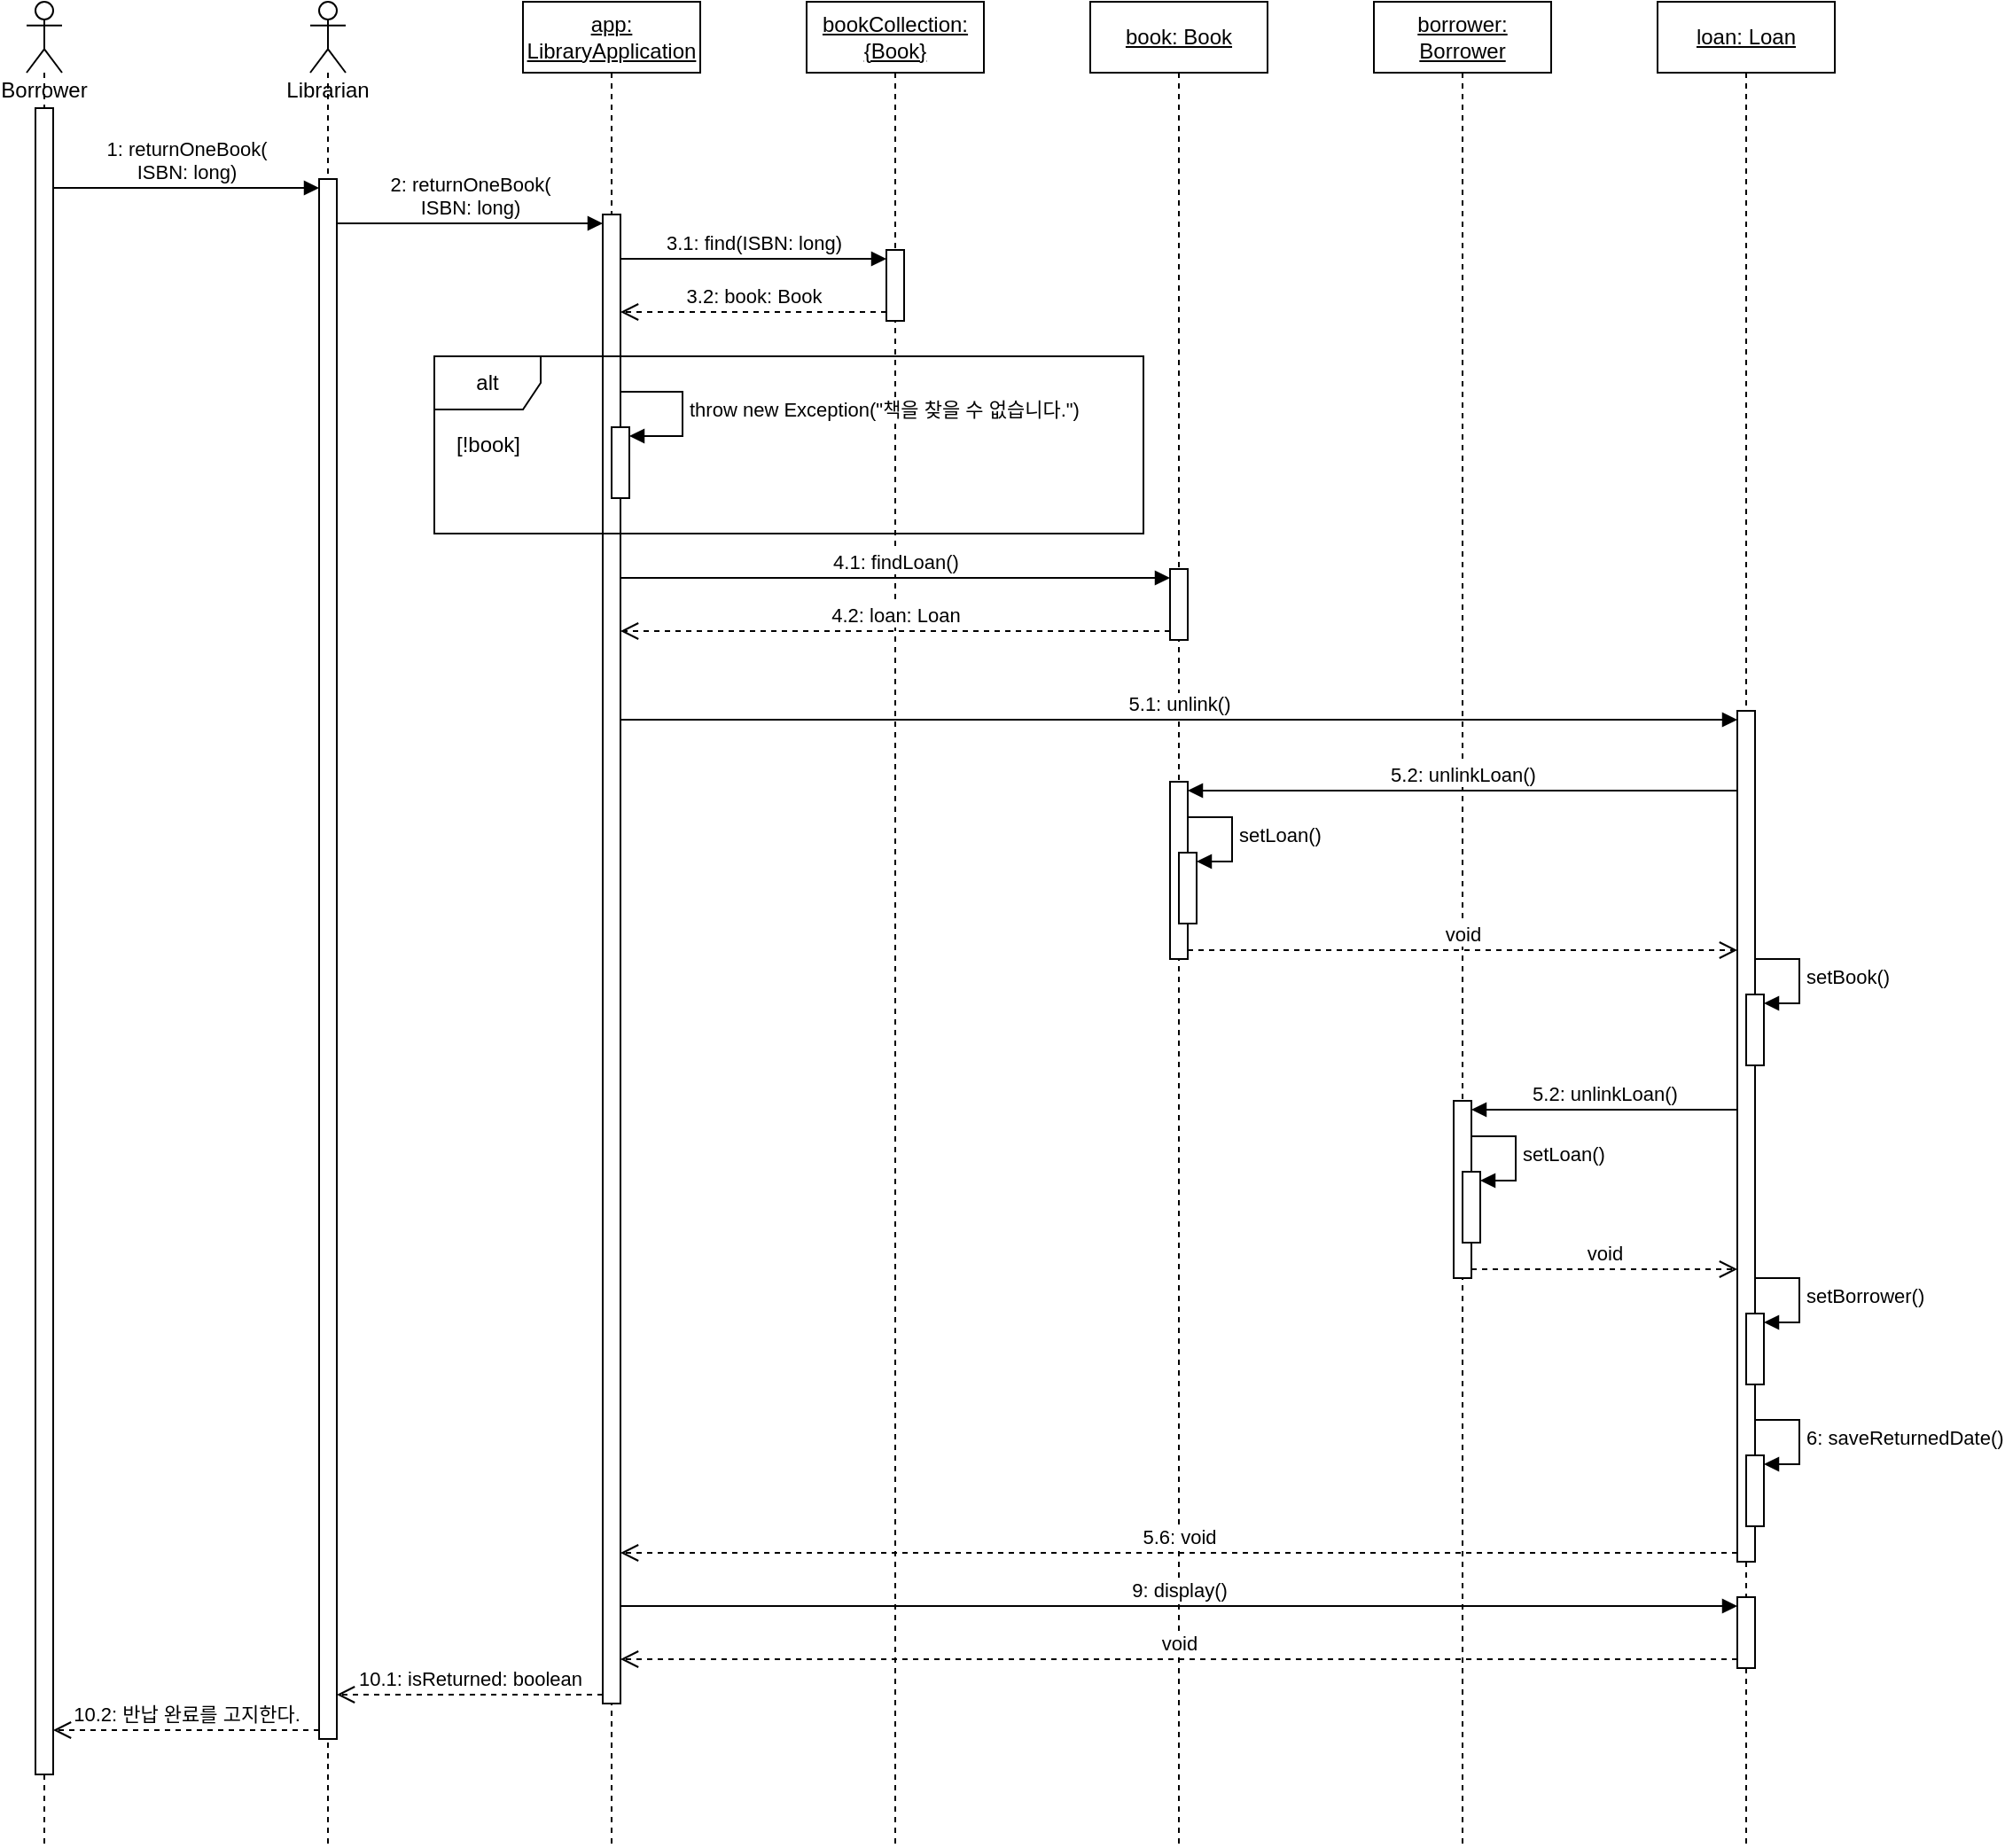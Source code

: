 <mxfile version="22.1.7" type="device">
  <diagram name="Page-1" id="b5b7bab2-c9e2-2cf4-8b2a-24fd1a2a6d21">
    <mxGraphModel dx="576" dy="772" grid="1" gridSize="10" guides="1" tooltips="1" connect="1" arrows="1" fold="1" page="1" pageScale="1" pageWidth="827" pageHeight="1169" background="none" math="0" shadow="0">
      <root>
        <mxCell id="0" />
        <mxCell id="1" parent="0" />
        <mxCell id="o0BFgWEYsugh6mhAWSTL-1" value="Borrower" style="shape=umlLifeline;perimeter=lifelinePerimeter;whiteSpace=wrap;html=1;container=1;dropTarget=0;collapsible=0;recursiveResize=0;outlineConnect=0;portConstraint=eastwest;newEdgeStyle={&quot;curved&quot;:0,&quot;rounded&quot;:0};participant=umlActor;spacingTop=36;verticalAlign=top;" parent="1" vertex="1">
          <mxGeometry x="30" y="40" width="20" height="1040" as="geometry" />
        </mxCell>
        <mxCell id="o0BFgWEYsugh6mhAWSTL-8" value="" style="html=1;points=[[0,0,0,0,5],[0,1,0,0,-5],[1,0,0,0,5],[1,1,0,0,-5]];perimeter=orthogonalPerimeter;outlineConnect=0;targetShapes=umlLifeline;portConstraint=eastwest;newEdgeStyle={&quot;curved&quot;:0,&quot;rounded&quot;:0};" parent="o0BFgWEYsugh6mhAWSTL-1" vertex="1">
          <mxGeometry x="5" y="60" width="10" height="940" as="geometry" />
        </mxCell>
        <mxCell id="o0BFgWEYsugh6mhAWSTL-2" value="Librarian" style="shape=umlLifeline;perimeter=lifelinePerimeter;whiteSpace=wrap;html=1;container=1;dropTarget=0;collapsible=0;recursiveResize=0;outlineConnect=0;portConstraint=eastwest;newEdgeStyle={&quot;curved&quot;:0,&quot;rounded&quot;:0};participant=umlActor;spacingTop=36;verticalAlign=top;" parent="1" vertex="1">
          <mxGeometry x="190" y="40" width="20" height="1040" as="geometry" />
        </mxCell>
        <mxCell id="o0BFgWEYsugh6mhAWSTL-9" value="" style="html=1;points=[[0,0,0,0,5],[0,1,0,0,-5],[1,0,0,0,5],[1,1,0,0,-5]];perimeter=orthogonalPerimeter;outlineConnect=0;targetShapes=umlLifeline;portConstraint=eastwest;newEdgeStyle={&quot;curved&quot;:0,&quot;rounded&quot;:0};" parent="o0BFgWEYsugh6mhAWSTL-2" vertex="1">
          <mxGeometry x="5" y="100" width="10" height="880" as="geometry" />
        </mxCell>
        <mxCell id="o0BFgWEYsugh6mhAWSTL-3" value="&lt;u&gt;app: LibraryApplication&lt;/u&gt;" style="shape=umlLifeline;perimeter=lifelinePerimeter;whiteSpace=wrap;html=1;container=1;dropTarget=0;collapsible=0;recursiveResize=0;outlineConnect=0;portConstraint=eastwest;newEdgeStyle={&quot;curved&quot;:0,&quot;rounded&quot;:0};" parent="1" vertex="1">
          <mxGeometry x="310" y="40" width="100" height="1040" as="geometry" />
        </mxCell>
        <mxCell id="o0BFgWEYsugh6mhAWSTL-12" value="" style="html=1;points=[[0,0,0,0,5],[0,1,0,0,-5],[1,0,0,0,5],[1,1,0,0,-5]];perimeter=orthogonalPerimeter;outlineConnect=0;targetShapes=umlLifeline;portConstraint=eastwest;newEdgeStyle={&quot;curved&quot;:0,&quot;rounded&quot;:0};" parent="o0BFgWEYsugh6mhAWSTL-3" vertex="1">
          <mxGeometry x="45" y="120" width="10" height="840" as="geometry" />
        </mxCell>
        <mxCell id="o0BFgWEYsugh6mhAWSTL-18" value="" style="html=1;points=[[0,0,0,0,5],[0,1,0,0,-5],[1,0,0,0,5],[1,1,0,0,-5]];perimeter=orthogonalPerimeter;outlineConnect=0;targetShapes=umlLifeline;portConstraint=eastwest;newEdgeStyle={&quot;curved&quot;:0,&quot;rounded&quot;:0};" parent="o0BFgWEYsugh6mhAWSTL-3" vertex="1">
          <mxGeometry x="50" y="240" width="10" height="40" as="geometry" />
        </mxCell>
        <mxCell id="o0BFgWEYsugh6mhAWSTL-4" value="&lt;u&gt;bookCollection: {Book}&lt;/u&gt;" style="shape=umlLifeline;perimeter=lifelinePerimeter;whiteSpace=wrap;html=1;container=1;dropTarget=0;collapsible=0;recursiveResize=0;outlineConnect=0;portConstraint=eastwest;newEdgeStyle={&quot;curved&quot;:0,&quot;rounded&quot;:0};" parent="1" vertex="1">
          <mxGeometry x="470" y="40" width="100" height="1040" as="geometry" />
        </mxCell>
        <mxCell id="o0BFgWEYsugh6mhAWSTL-15" value="" style="html=1;points=[[0,0,0,0,5],[0,1,0,0,-5],[1,0,0,0,5],[1,1,0,0,-5]];perimeter=orthogonalPerimeter;outlineConnect=0;targetShapes=umlLifeline;portConstraint=eastwest;newEdgeStyle={&quot;curved&quot;:0,&quot;rounded&quot;:0};" parent="o0BFgWEYsugh6mhAWSTL-4" vertex="1">
          <mxGeometry x="45" y="140" width="10" height="40" as="geometry" />
        </mxCell>
        <mxCell id="o0BFgWEYsugh6mhAWSTL-5" value="&lt;u&gt;book: Book&lt;/u&gt;" style="shape=umlLifeline;perimeter=lifelinePerimeter;whiteSpace=wrap;html=1;container=1;dropTarget=0;collapsible=0;recursiveResize=0;outlineConnect=0;portConstraint=eastwest;newEdgeStyle={&quot;curved&quot;:0,&quot;rounded&quot;:0};" parent="1" vertex="1">
          <mxGeometry x="630" y="40" width="100" height="1040" as="geometry" />
        </mxCell>
        <mxCell id="o0BFgWEYsugh6mhAWSTL-61" value="" style="html=1;points=[[0,0,0,0,5],[0,1,0,0,-5],[1,0,0,0,5],[1,1,0,0,-5]];perimeter=orthogonalPerimeter;outlineConnect=0;targetShapes=umlLifeline;portConstraint=eastwest;newEdgeStyle={&quot;curved&quot;:0,&quot;rounded&quot;:0};" parent="o0BFgWEYsugh6mhAWSTL-5" vertex="1">
          <mxGeometry x="45" y="440" width="10" height="100" as="geometry" />
        </mxCell>
        <mxCell id="o0BFgWEYsugh6mhAWSTL-67" value="" style="html=1;points=[[0,0,0,0,5],[0,1,0,0,-5],[1,0,0,0,5],[1,1,0,0,-5]];perimeter=orthogonalPerimeter;outlineConnect=0;targetShapes=umlLifeline;portConstraint=eastwest;newEdgeStyle={&quot;curved&quot;:0,&quot;rounded&quot;:0};" parent="o0BFgWEYsugh6mhAWSTL-5" vertex="1">
          <mxGeometry x="50" y="480" width="10" height="40" as="geometry" />
        </mxCell>
        <mxCell id="o0BFgWEYsugh6mhAWSTL-68" value="setLoan()" style="html=1;align=left;spacingLeft=2;endArrow=block;rounded=0;edgeStyle=orthogonalEdgeStyle;curved=0;rounded=0;entryX=1;entryY=0;entryDx=0;entryDy=5;entryPerimeter=0;" parent="o0BFgWEYsugh6mhAWSTL-5" target="o0BFgWEYsugh6mhAWSTL-67" edge="1">
          <mxGeometry relative="1" as="geometry">
            <mxPoint x="55" y="460" as="sourcePoint" />
            <Array as="points">
              <mxPoint x="80" y="460" />
              <mxPoint x="80" y="485" />
            </Array>
          </mxGeometry>
        </mxCell>
        <mxCell id="o0BFgWEYsugh6mhAWSTL-24" value="" style="html=1;points=[[0,0,0,0,5],[0,1,0,0,-5],[1,0,0,0,5],[1,1,0,0,-5]];perimeter=orthogonalPerimeter;outlineConnect=0;targetShapes=umlLifeline;portConstraint=eastwest;newEdgeStyle={&quot;curved&quot;:0,&quot;rounded&quot;:0};" parent="o0BFgWEYsugh6mhAWSTL-5" vertex="1">
          <mxGeometry x="45" y="320" width="10" height="40" as="geometry" />
        </mxCell>
        <mxCell id="o0BFgWEYsugh6mhAWSTL-7" value="&lt;u&gt;borrower: Borrower&lt;/u&gt;" style="shape=umlLifeline;perimeter=lifelinePerimeter;whiteSpace=wrap;html=1;container=1;dropTarget=0;collapsible=0;recursiveResize=0;outlineConnect=0;portConstraint=eastwest;newEdgeStyle={&quot;curved&quot;:0,&quot;rounded&quot;:0};" parent="1" vertex="1">
          <mxGeometry x="790" y="40" width="100" height="1040" as="geometry" />
        </mxCell>
        <mxCell id="e4o98A0G9NPETRD6Tm1B-11" value="" style="html=1;points=[[0,0,0,0,5],[0,1,0,0,-5],[1,0,0,0,5],[1,1,0,0,-5]];perimeter=orthogonalPerimeter;outlineConnect=0;targetShapes=umlLifeline;portConstraint=eastwest;newEdgeStyle={&quot;curved&quot;:0,&quot;rounded&quot;:0};" vertex="1" parent="o0BFgWEYsugh6mhAWSTL-7">
          <mxGeometry x="45" y="620" width="10" height="100" as="geometry" />
        </mxCell>
        <mxCell id="e4o98A0G9NPETRD6Tm1B-12" value="" style="html=1;points=[[0,0,0,0,5],[0,1,0,0,-5],[1,0,0,0,5],[1,1,0,0,-5]];perimeter=orthogonalPerimeter;outlineConnect=0;targetShapes=umlLifeline;portConstraint=eastwest;newEdgeStyle={&quot;curved&quot;:0,&quot;rounded&quot;:0};" vertex="1" parent="o0BFgWEYsugh6mhAWSTL-7">
          <mxGeometry x="50" y="660" width="10" height="40" as="geometry" />
        </mxCell>
        <mxCell id="e4o98A0G9NPETRD6Tm1B-13" value="setLoan()" style="html=1;align=left;spacingLeft=2;endArrow=block;rounded=0;edgeStyle=orthogonalEdgeStyle;curved=0;rounded=0;entryX=1;entryY=0;entryDx=0;entryDy=5;entryPerimeter=0;" edge="1" parent="o0BFgWEYsugh6mhAWSTL-7" target="e4o98A0G9NPETRD6Tm1B-12">
          <mxGeometry relative="1" as="geometry">
            <mxPoint x="55" y="640" as="sourcePoint" />
            <Array as="points">
              <mxPoint x="80" y="640" />
              <mxPoint x="80" y="665" />
            </Array>
          </mxGeometry>
        </mxCell>
        <mxCell id="o0BFgWEYsugh6mhAWSTL-11" value="&lt;div&gt;10.2: 반납 완료를 고지한다.&lt;/div&gt;" style="html=1;verticalAlign=bottom;endArrow=open;dashed=1;endSize=8;curved=0;rounded=0;exitX=0;exitY=1;exitDx=0;exitDy=-5;" parent="1" source="o0BFgWEYsugh6mhAWSTL-9" target="o0BFgWEYsugh6mhAWSTL-8" edge="1">
          <mxGeometry relative="1" as="geometry">
            <mxPoint x="125" y="195" as="targetPoint" />
          </mxGeometry>
        </mxCell>
        <mxCell id="o0BFgWEYsugh6mhAWSTL-10" value="&lt;div&gt;1: returnOneBook(&lt;/div&gt;&lt;div&gt;ISBN: long)&lt;/div&gt;" style="html=1;verticalAlign=bottom;endArrow=block;curved=0;rounded=0;entryX=0;entryY=0;entryDx=0;entryDy=5;" parent="1" source="o0BFgWEYsugh6mhAWSTL-8" target="o0BFgWEYsugh6mhAWSTL-9" edge="1">
          <mxGeometry relative="1" as="geometry">
            <mxPoint x="125" y="125" as="sourcePoint" />
            <mxPoint as="offset" />
          </mxGeometry>
        </mxCell>
        <mxCell id="o0BFgWEYsugh6mhAWSTL-13" value="&lt;div&gt;2: returnOneBook(&lt;/div&gt;&lt;div&gt;ISBN: long)&lt;/div&gt;" style="html=1;verticalAlign=bottom;endArrow=block;curved=0;rounded=0;entryX=0;entryY=0;entryDx=0;entryDy=5;" parent="1" source="o0BFgWEYsugh6mhAWSTL-9" target="o0BFgWEYsugh6mhAWSTL-12" edge="1">
          <mxGeometry relative="1" as="geometry">
            <mxPoint x="285" y="155" as="sourcePoint" />
          </mxGeometry>
        </mxCell>
        <mxCell id="o0BFgWEYsugh6mhAWSTL-14" value="10.1: isReturned: boolean" style="html=1;verticalAlign=bottom;endArrow=open;dashed=1;endSize=8;curved=0;rounded=0;exitX=0;exitY=1;exitDx=0;exitDy=-5;" parent="1" source="o0BFgWEYsugh6mhAWSTL-12" target="o0BFgWEYsugh6mhAWSTL-9" edge="1">
          <mxGeometry x="0.007" relative="1" as="geometry">
            <mxPoint x="285" y="225" as="targetPoint" />
            <mxPoint as="offset" />
          </mxGeometry>
        </mxCell>
        <mxCell id="o0BFgWEYsugh6mhAWSTL-16" value="3.1: find(ISBN: long)" style="html=1;verticalAlign=bottom;endArrow=block;curved=0;rounded=0;entryX=0;entryY=0;entryDx=0;entryDy=5;" parent="1" source="o0BFgWEYsugh6mhAWSTL-12" target="o0BFgWEYsugh6mhAWSTL-15" edge="1">
          <mxGeometry relative="1" as="geometry">
            <mxPoint x="446" y="185" as="sourcePoint" />
          </mxGeometry>
        </mxCell>
        <mxCell id="o0BFgWEYsugh6mhAWSTL-17" value="3.2: book: Book" style="html=1;verticalAlign=bottom;endArrow=open;dashed=1;endSize=8;curved=0;rounded=0;exitX=0;exitY=1;exitDx=0;exitDy=-5;" parent="1" source="o0BFgWEYsugh6mhAWSTL-15" target="o0BFgWEYsugh6mhAWSTL-12" edge="1">
          <mxGeometry relative="1" as="geometry">
            <mxPoint x="446" y="255" as="targetPoint" />
          </mxGeometry>
        </mxCell>
        <mxCell id="o0BFgWEYsugh6mhAWSTL-19" value="throw new Exception(&quot;책을 찾을 수 없습니다.&quot;)" style="html=1;align=left;spacingLeft=2;endArrow=block;rounded=0;edgeStyle=orthogonalEdgeStyle;curved=0;rounded=0;entryX=1;entryY=0;entryDx=0;entryDy=5;entryPerimeter=0;" parent="1" target="o0BFgWEYsugh6mhAWSTL-18" edge="1">
          <mxGeometry x="0.005" relative="1" as="geometry">
            <mxPoint x="365" y="260" as="sourcePoint" />
            <Array as="points">
              <mxPoint x="400" y="260" />
              <mxPoint x="400" y="285" />
            </Array>
            <mxPoint as="offset" />
          </mxGeometry>
        </mxCell>
        <mxCell id="o0BFgWEYsugh6mhAWSTL-20" value="" style="group;dropTarget=0;" parent="1" vertex="1" connectable="0">
          <mxGeometry x="260" y="240" width="400" height="100" as="geometry" />
        </mxCell>
        <mxCell id="o0BFgWEYsugh6mhAWSTL-21" value="alt" style="shape=umlFrame;whiteSpace=wrap;html=1;pointerEvents=0;" parent="o0BFgWEYsugh6mhAWSTL-20" vertex="1">
          <mxGeometry width="400" height="100" as="geometry" />
        </mxCell>
        <mxCell id="o0BFgWEYsugh6mhAWSTL-22" value="[!book]" style="text;html=1;align=center;verticalAlign=middle;resizable=0;points=[];autosize=1;strokeColor=none;fillColor=none;" parent="o0BFgWEYsugh6mhAWSTL-20" vertex="1">
          <mxGeometry y="34.999" width="60" height="30" as="geometry" />
        </mxCell>
        <mxCell id="o0BFgWEYsugh6mhAWSTL-25" value="4.1: findLoan()" style="html=1;verticalAlign=bottom;endArrow=block;curved=0;rounded=0;entryX=0;entryY=0;entryDx=0;entryDy=5;" parent="1" source="o0BFgWEYsugh6mhAWSTL-12" target="o0BFgWEYsugh6mhAWSTL-24" edge="1">
          <mxGeometry relative="1" as="geometry">
            <mxPoint x="765" y="375" as="sourcePoint" />
            <mxPoint as="offset" />
          </mxGeometry>
        </mxCell>
        <mxCell id="o0BFgWEYsugh6mhAWSTL-26" value="4.2: loan: Loan" style="html=1;verticalAlign=bottom;endArrow=open;dashed=1;endSize=8;curved=0;rounded=0;exitX=0;exitY=1;exitDx=0;exitDy=-5;" parent="1" source="o0BFgWEYsugh6mhAWSTL-24" target="o0BFgWEYsugh6mhAWSTL-12" edge="1">
          <mxGeometry relative="1" as="geometry">
            <mxPoint x="765" y="445" as="targetPoint" />
            <mxPoint as="offset" />
          </mxGeometry>
        </mxCell>
        <mxCell id="o0BFgWEYsugh6mhAWSTL-52" value="5.1: unlink()" style="html=1;verticalAlign=bottom;endArrow=block;curved=0;rounded=0;entryX=0;entryY=0;entryDx=0;entryDy=5;" parent="1" source="o0BFgWEYsugh6mhAWSTL-12" target="o0BFgWEYsugh6mhAWSTL-51" edge="1">
          <mxGeometry x="0.0" relative="1" as="geometry">
            <mxPoint x="925" y="865" as="sourcePoint" />
            <mxPoint as="offset" />
          </mxGeometry>
        </mxCell>
        <mxCell id="o0BFgWEYsugh6mhAWSTL-53" value="5.6: void" style="html=1;verticalAlign=bottom;endArrow=open;dashed=1;endSize=8;curved=0;rounded=0;exitX=0;exitY=1;exitDx=0;exitDy=-5;" parent="1" source="o0BFgWEYsugh6mhAWSTL-51" target="o0BFgWEYsugh6mhAWSTL-12" edge="1">
          <mxGeometry relative="1" as="geometry">
            <mxPoint x="925" y="935" as="targetPoint" />
          </mxGeometry>
        </mxCell>
        <mxCell id="o0BFgWEYsugh6mhAWSTL-60" value="&lt;u&gt;loan: Loan&lt;/u&gt;" style="shape=umlLifeline;perimeter=lifelinePerimeter;whiteSpace=wrap;html=1;container=1;dropTarget=0;collapsible=0;recursiveResize=0;outlineConnect=0;portConstraint=eastwest;newEdgeStyle={&quot;curved&quot;:0,&quot;rounded&quot;:0};" parent="1" vertex="1">
          <mxGeometry x="950" y="40" width="100" height="1040" as="geometry" />
        </mxCell>
        <mxCell id="o0BFgWEYsugh6mhAWSTL-93" value="" style="html=1;points=[[0,0,0,0,5],[0,1,0,0,-5],[1,0,0,0,5],[1,1,0,0,-5]];perimeter=orthogonalPerimeter;outlineConnect=0;targetShapes=umlLifeline;portConstraint=eastwest;newEdgeStyle={&quot;curved&quot;:0,&quot;rounded&quot;:0};" parent="o0BFgWEYsugh6mhAWSTL-60" vertex="1">
          <mxGeometry x="45" y="900" width="10" height="40" as="geometry" />
        </mxCell>
        <mxCell id="o0BFgWEYsugh6mhAWSTL-51" value="" style="html=1;points=[[0,0,0,0,5],[0,1,0,0,-5],[1,0,0,0,5],[1,1,0,0,-5]];perimeter=orthogonalPerimeter;outlineConnect=0;targetShapes=umlLifeline;portConstraint=eastwest;newEdgeStyle={&quot;curved&quot;:0,&quot;rounded&quot;:0};" parent="o0BFgWEYsugh6mhAWSTL-60" vertex="1">
          <mxGeometry x="45" y="400" width="10" height="480" as="geometry" />
        </mxCell>
        <mxCell id="e4o98A0G9NPETRD6Tm1B-2" value="" style="html=1;points=[[0,0,0,0,5],[0,1,0,0,-5],[1,0,0,0,5],[1,1,0,0,-5]];perimeter=orthogonalPerimeter;outlineConnect=0;targetShapes=umlLifeline;portConstraint=eastwest;newEdgeStyle={&quot;curved&quot;:0,&quot;rounded&quot;:0};" vertex="1" parent="o0BFgWEYsugh6mhAWSTL-60">
          <mxGeometry x="50" y="560" width="10" height="40" as="geometry" />
        </mxCell>
        <mxCell id="e4o98A0G9NPETRD6Tm1B-3" value="setBook()" style="html=1;align=left;spacingLeft=2;endArrow=block;rounded=0;edgeStyle=orthogonalEdgeStyle;curved=0;rounded=0;entryX=1;entryY=0;entryDx=0;entryDy=5;entryPerimeter=0;" edge="1" target="e4o98A0G9NPETRD6Tm1B-2" parent="o0BFgWEYsugh6mhAWSTL-60">
          <mxGeometry x="-0.007" relative="1" as="geometry">
            <mxPoint x="55" y="540" as="sourcePoint" />
            <Array as="points">
              <mxPoint x="80" y="540" />
              <mxPoint x="80" y="565" />
            </Array>
            <mxPoint as="offset" />
          </mxGeometry>
        </mxCell>
        <mxCell id="e4o98A0G9NPETRD6Tm1B-14" value="" style="html=1;points=[[0,0,0,0,5],[0,1,0,0,-5],[1,0,0,0,5],[1,1,0,0,-5]];perimeter=orthogonalPerimeter;outlineConnect=0;targetShapes=umlLifeline;portConstraint=eastwest;newEdgeStyle={&quot;curved&quot;:0,&quot;rounded&quot;:0};" vertex="1" parent="o0BFgWEYsugh6mhAWSTL-60">
          <mxGeometry x="50" y="740" width="10" height="40" as="geometry" />
        </mxCell>
        <mxCell id="e4o98A0G9NPETRD6Tm1B-15" value="setBorrower()" style="html=1;align=left;spacingLeft=2;endArrow=block;rounded=0;edgeStyle=orthogonalEdgeStyle;curved=0;rounded=0;entryX=1;entryY=0;entryDx=0;entryDy=5;entryPerimeter=0;" edge="1" parent="o0BFgWEYsugh6mhAWSTL-60" target="e4o98A0G9NPETRD6Tm1B-14">
          <mxGeometry x="-0.007" relative="1" as="geometry">
            <mxPoint x="55" y="720" as="sourcePoint" />
            <Array as="points">
              <mxPoint x="80" y="720" />
              <mxPoint x="80" y="745" />
            </Array>
            <mxPoint as="offset" />
          </mxGeometry>
        </mxCell>
        <mxCell id="e4o98A0G9NPETRD6Tm1B-18" value="" style="html=1;points=[[0,0,0,0,5],[0,1,0,0,-5],[1,0,0,0,5],[1,1,0,0,-5]];perimeter=orthogonalPerimeter;outlineConnect=0;targetShapes=umlLifeline;portConstraint=eastwest;newEdgeStyle={&quot;curved&quot;:0,&quot;rounded&quot;:0};" vertex="1" parent="o0BFgWEYsugh6mhAWSTL-60">
          <mxGeometry x="50" y="820" width="10" height="40" as="geometry" />
        </mxCell>
        <mxCell id="e4o98A0G9NPETRD6Tm1B-19" value="6: saveReturnedDate()" style="html=1;align=left;spacingLeft=2;endArrow=block;rounded=0;edgeStyle=orthogonalEdgeStyle;curved=0;rounded=0;entryX=1;entryY=0;entryDx=0;entryDy=5;entryPerimeter=0;" edge="1" target="e4o98A0G9NPETRD6Tm1B-18" parent="o0BFgWEYsugh6mhAWSTL-60">
          <mxGeometry x="-0.006" relative="1" as="geometry">
            <mxPoint x="55" y="800" as="sourcePoint" />
            <Array as="points">
              <mxPoint x="80" y="800" />
              <mxPoint x="80" y="825" />
            </Array>
            <mxPoint as="offset" />
          </mxGeometry>
        </mxCell>
        <mxCell id="o0BFgWEYsugh6mhAWSTL-63" value="void" style="html=1;verticalAlign=bottom;endArrow=open;dashed=1;endSize=8;curved=0;rounded=0;exitX=1;exitY=1;exitDx=0;exitDy=-5;" parent="1" source="o0BFgWEYsugh6mhAWSTL-61" target="o0BFgWEYsugh6mhAWSTL-51" edge="1">
          <mxGeometry relative="1" as="geometry">
            <mxPoint x="1155" y="615" as="targetPoint" />
          </mxGeometry>
        </mxCell>
        <mxCell id="o0BFgWEYsugh6mhAWSTL-62" value="5.2: unlinkLoan()" style="html=1;verticalAlign=bottom;endArrow=block;curved=0;rounded=0;entryX=1;entryY=0;entryDx=0;entryDy=5;" parent="1" source="o0BFgWEYsugh6mhAWSTL-51" target="o0BFgWEYsugh6mhAWSTL-61" edge="1">
          <mxGeometry relative="1" as="geometry">
            <mxPoint x="1155" y="525" as="sourcePoint" />
            <mxPoint as="offset" />
          </mxGeometry>
        </mxCell>
        <mxCell id="o0BFgWEYsugh6mhAWSTL-94" value="9: display()" style="html=1;verticalAlign=bottom;endArrow=block;curved=0;rounded=0;entryX=0;entryY=0;entryDx=0;entryDy=5;" parent="1" source="o0BFgWEYsugh6mhAWSTL-12" target="o0BFgWEYsugh6mhAWSTL-93" edge="1">
          <mxGeometry relative="1" as="geometry">
            <mxPoint x="1085" y="1525" as="sourcePoint" />
          </mxGeometry>
        </mxCell>
        <mxCell id="o0BFgWEYsugh6mhAWSTL-95" value="void" style="html=1;verticalAlign=bottom;endArrow=open;dashed=1;endSize=8;curved=0;rounded=0;exitX=0;exitY=1;exitDx=0;exitDy=-5;" parent="1" source="o0BFgWEYsugh6mhAWSTL-93" target="o0BFgWEYsugh6mhAWSTL-12" edge="1">
          <mxGeometry x="0.0" relative="1" as="geometry">
            <mxPoint x="1085" y="1595" as="targetPoint" />
            <mxPoint as="offset" />
          </mxGeometry>
        </mxCell>
        <mxCell id="e4o98A0G9NPETRD6Tm1B-16" value="void" style="html=1;verticalAlign=bottom;endArrow=open;dashed=1;endSize=8;curved=0;rounded=0;exitX=1;exitY=1;exitDx=0;exitDy=-5;" edge="1" parent="1" source="e4o98A0G9NPETRD6Tm1B-11" target="o0BFgWEYsugh6mhAWSTL-51">
          <mxGeometry relative="1" as="geometry">
            <mxPoint x="1050" y="735" as="targetPoint" />
          </mxGeometry>
        </mxCell>
        <mxCell id="e4o98A0G9NPETRD6Tm1B-17" value="5.2: unlinkLoan()" style="html=1;verticalAlign=bottom;endArrow=block;curved=0;rounded=0;entryX=1;entryY=0;entryDx=0;entryDy=5;" edge="1" parent="1" target="e4o98A0G9NPETRD6Tm1B-11" source="o0BFgWEYsugh6mhAWSTL-51">
          <mxGeometry relative="1" as="geometry">
            <mxPoint x="1050" y="645" as="sourcePoint" />
            <mxPoint as="offset" />
          </mxGeometry>
        </mxCell>
      </root>
    </mxGraphModel>
  </diagram>
</mxfile>

